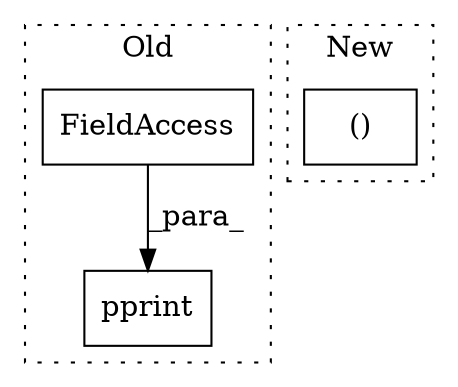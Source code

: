 digraph G {
subgraph cluster0 {
1 [label="pprint" a="32" s="1472,1484" l="7,1" shape="box"];
3 [label="FieldAccess" a="22" s="1479" l="5" shape="box"];
label = "Old";
style="dotted";
}
subgraph cluster1 {
2 [label="()" a="106" s="2152" l="30" shape="box"];
label = "New";
style="dotted";
}
3 -> 1 [label="_para_"];
}